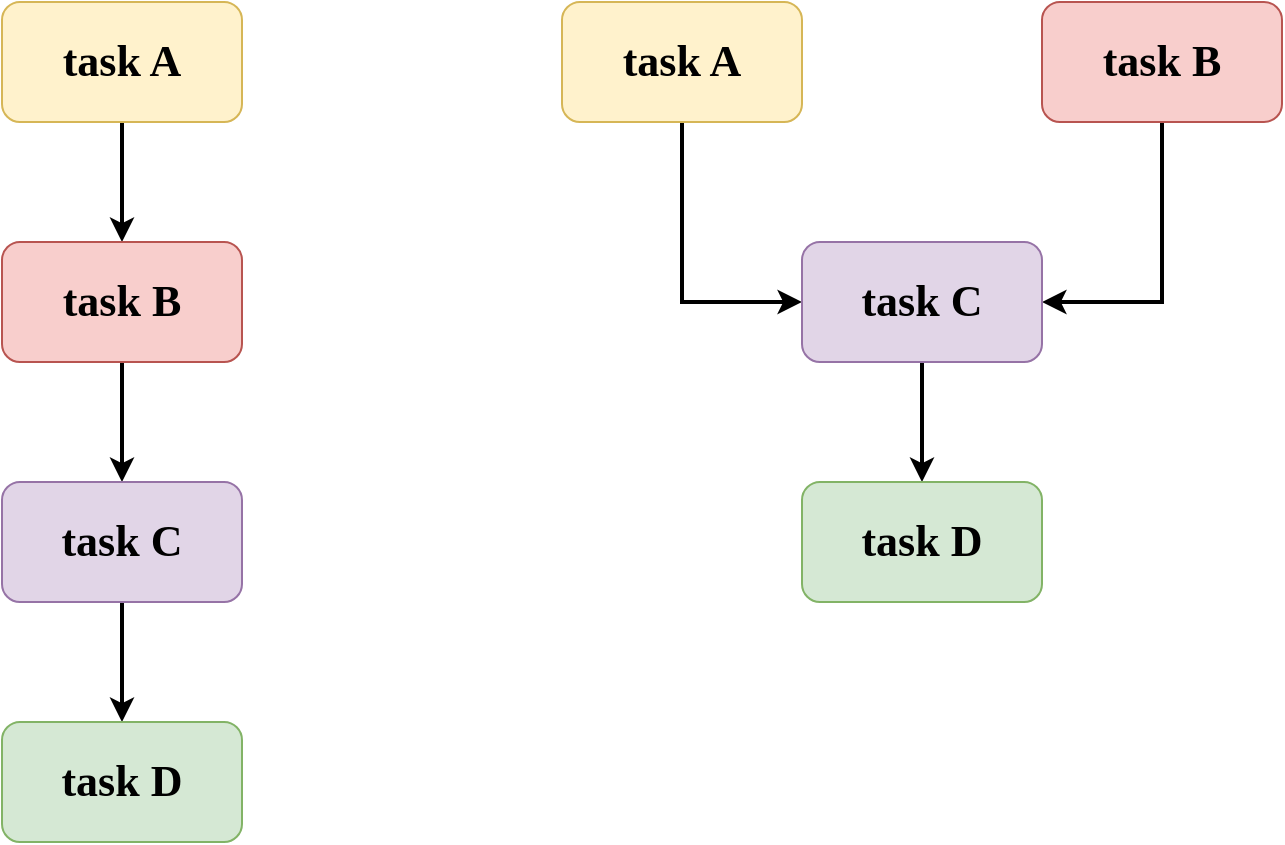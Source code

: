 <mxfile version="14.5.1" type="device"><diagram id="oTDWrMKnA5mchkivw5Mm" name="Page-1"><mxGraphModel dx="2038" dy="1137" grid="1" gridSize="10" guides="1" tooltips="1" connect="1" arrows="1" fold="1" page="1" pageScale="1" pageWidth="850" pageHeight="1100" math="0" shadow="0"><root><mxCell id="0"/><mxCell id="1" parent="0"/><mxCell id="yMb9AfCCR8Hqa29ym3QW-3" value="" style="edgeStyle=orthogonalEdgeStyle;rounded=0;orthogonalLoop=1;jettySize=auto;html=1;strokeWidth=2;" edge="1" parent="1" source="yMb9AfCCR8Hqa29ym3QW-1" target="yMb9AfCCR8Hqa29ym3QW-2"><mxGeometry relative="1" as="geometry"/></mxCell><mxCell id="yMb9AfCCR8Hqa29ym3QW-1" value="&lt;font style=&quot;font-size: 22px&quot; face=&quot;comfortaa&quot; data-font-src=&quot;https://fonts.googleapis.com/css?family=comfortaa&quot;&gt;&lt;b&gt;task A&lt;/b&gt;&lt;/font&gt;" style="rounded=1;whiteSpace=wrap;html=1;fillColor=#fff2cc;strokeColor=#d6b656;" vertex="1" parent="1"><mxGeometry x="120" y="140" width="120" height="60" as="geometry"/></mxCell><mxCell id="yMb9AfCCR8Hqa29ym3QW-8" value="" style="edgeStyle=orthogonalEdgeStyle;rounded=0;orthogonalLoop=1;jettySize=auto;html=1;strokeWidth=2;" edge="1" parent="1" source="yMb9AfCCR8Hqa29ym3QW-2" target="yMb9AfCCR8Hqa29ym3QW-6"><mxGeometry relative="1" as="geometry"/></mxCell><mxCell id="yMb9AfCCR8Hqa29ym3QW-2" value="&lt;font style=&quot;font-size: 22px&quot; face=&quot;comfortaa&quot; data-font-src=&quot;https://fonts.googleapis.com/css?family=comfortaa&quot;&gt;&lt;b&gt;task B&lt;/b&gt;&lt;/font&gt;" style="rounded=1;whiteSpace=wrap;html=1;fillColor=#f8cecc;strokeColor=#b85450;" vertex="1" parent="1"><mxGeometry x="120" y="260" width="120" height="60" as="geometry"/></mxCell><mxCell id="yMb9AfCCR8Hqa29ym3QW-5" value="" style="edgeStyle=orthogonalEdgeStyle;rounded=0;orthogonalLoop=1;jettySize=auto;html=1;strokeWidth=2;" edge="1" parent="1" source="yMb9AfCCR8Hqa29ym3QW-6" target="yMb9AfCCR8Hqa29ym3QW-7"><mxGeometry relative="1" as="geometry"/></mxCell><mxCell id="yMb9AfCCR8Hqa29ym3QW-6" value="&lt;font style=&quot;font-size: 22px&quot; face=&quot;comfortaa&quot; data-font-src=&quot;https://fonts.googleapis.com/css?family=comfortaa&quot;&gt;&lt;b&gt;task C&lt;/b&gt;&lt;/font&gt;" style="rounded=1;whiteSpace=wrap;html=1;fillColor=#e1d5e7;strokeColor=#9673a6;" vertex="1" parent="1"><mxGeometry x="120" y="380" width="120" height="60" as="geometry"/></mxCell><mxCell id="yMb9AfCCR8Hqa29ym3QW-7" value="&lt;font style=&quot;font-size: 22px&quot; face=&quot;comfortaa&quot; data-font-src=&quot;https://fonts.googleapis.com/css?family=comfortaa&quot;&gt;&lt;b&gt;task D&lt;/b&gt;&lt;/font&gt;" style="rounded=1;whiteSpace=wrap;html=1;fillColor=#d5e8d4;strokeColor=#82b366;" vertex="1" parent="1"><mxGeometry x="120" y="500" width="120" height="60" as="geometry"/></mxCell><mxCell id="yMb9AfCCR8Hqa29ym3QW-16" style="edgeStyle=orthogonalEdgeStyle;rounded=0;orthogonalLoop=1;jettySize=auto;html=1;exitX=0.5;exitY=1;exitDx=0;exitDy=0;entryX=0;entryY=0.5;entryDx=0;entryDy=0;strokeWidth=2;" edge="1" parent="1" source="yMb9AfCCR8Hqa29ym3QW-10" target="yMb9AfCCR8Hqa29ym3QW-14"><mxGeometry relative="1" as="geometry"/></mxCell><mxCell id="yMb9AfCCR8Hqa29ym3QW-10" value="&lt;font style=&quot;font-size: 22px&quot; face=&quot;comfortaa&quot; data-font-src=&quot;https://fonts.googleapis.com/css?family=comfortaa&quot;&gt;&lt;b&gt;task A&lt;/b&gt;&lt;/font&gt;" style="rounded=1;whiteSpace=wrap;html=1;fillColor=#fff2cc;strokeColor=#d6b656;" vertex="1" parent="1"><mxGeometry x="400" y="140" width="120" height="60" as="geometry"/></mxCell><mxCell id="yMb9AfCCR8Hqa29ym3QW-17" style="edgeStyle=orthogonalEdgeStyle;rounded=0;orthogonalLoop=1;jettySize=auto;html=1;exitX=0.5;exitY=1;exitDx=0;exitDy=0;entryX=1;entryY=0.5;entryDx=0;entryDy=0;strokeWidth=2;" edge="1" parent="1" source="yMb9AfCCR8Hqa29ym3QW-12" target="yMb9AfCCR8Hqa29ym3QW-14"><mxGeometry relative="1" as="geometry"/></mxCell><mxCell id="yMb9AfCCR8Hqa29ym3QW-12" value="&lt;font style=&quot;font-size: 22px&quot; face=&quot;comfortaa&quot; data-font-src=&quot;https://fonts.googleapis.com/css?family=comfortaa&quot;&gt;&lt;b&gt;task B&lt;/b&gt;&lt;/font&gt;" style="rounded=1;whiteSpace=wrap;html=1;fillColor=#f8cecc;strokeColor=#b85450;" vertex="1" parent="1"><mxGeometry x="640" y="140" width="120" height="60" as="geometry"/></mxCell><mxCell id="yMb9AfCCR8Hqa29ym3QW-13" value="" style="edgeStyle=orthogonalEdgeStyle;rounded=0;orthogonalLoop=1;jettySize=auto;html=1;strokeWidth=2;" edge="1" parent="1" source="yMb9AfCCR8Hqa29ym3QW-14" target="yMb9AfCCR8Hqa29ym3QW-15"><mxGeometry relative="1" as="geometry"/></mxCell><mxCell id="yMb9AfCCR8Hqa29ym3QW-14" value="&lt;font style=&quot;font-size: 22px&quot; face=&quot;comfortaa&quot; data-font-src=&quot;https://fonts.googleapis.com/css?family=comfortaa&quot;&gt;&lt;b&gt;task C&lt;/b&gt;&lt;/font&gt;" style="rounded=1;whiteSpace=wrap;html=1;fillColor=#e1d5e7;strokeColor=#9673a6;" vertex="1" parent="1"><mxGeometry x="520" y="260" width="120" height="60" as="geometry"/></mxCell><mxCell id="yMb9AfCCR8Hqa29ym3QW-15" value="&lt;font style=&quot;font-size: 22px&quot; face=&quot;comfortaa&quot; data-font-src=&quot;https://fonts.googleapis.com/css?family=comfortaa&quot;&gt;&lt;b&gt;task D&lt;/b&gt;&lt;/font&gt;" style="rounded=1;whiteSpace=wrap;html=1;fillColor=#d5e8d4;strokeColor=#82b366;" vertex="1" parent="1"><mxGeometry x="520" y="380" width="120" height="60" as="geometry"/></mxCell></root></mxGraphModel></diagram></mxfile>